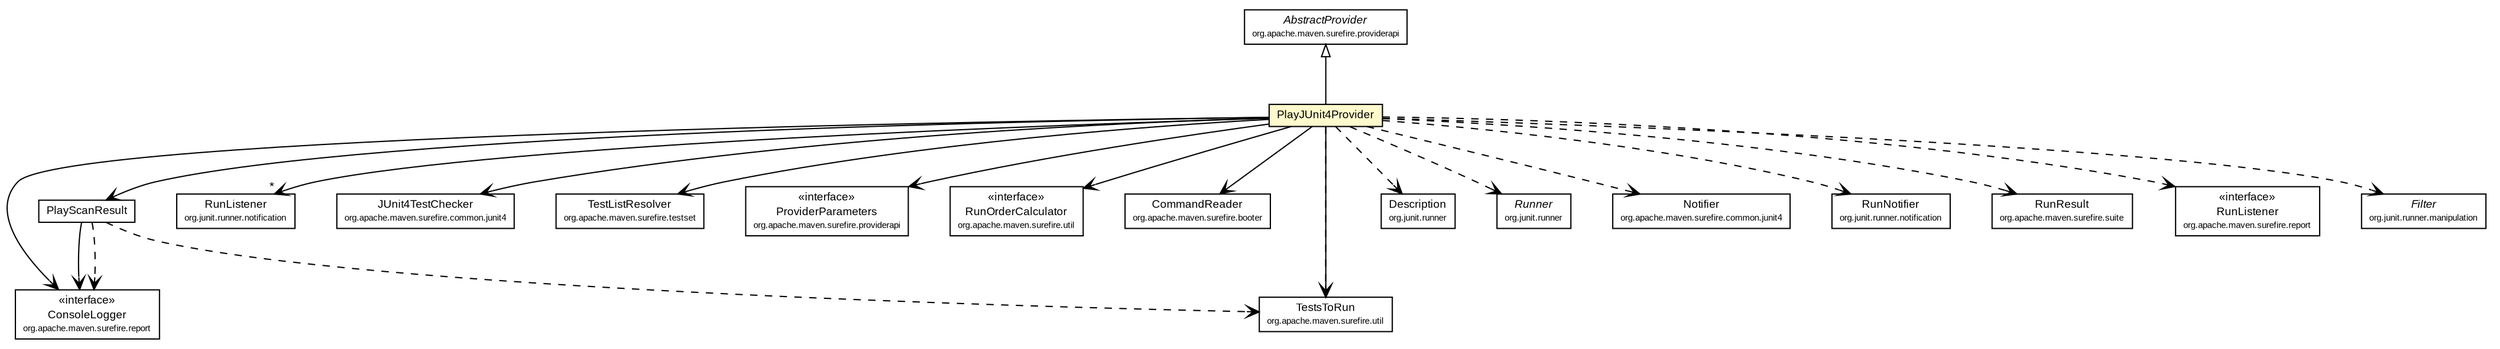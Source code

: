 #!/usr/local/bin/dot
#
# Class diagram 
# Generated by UMLGraph version R5_6-24-gf6e263 (http://www.umlgraph.org/)
#

digraph G {
	edge [fontname="arial",fontsize=10,labelfontname="arial",labelfontsize=10];
	node [fontname="arial",fontsize=10,shape=plaintext];
	nodesep=0.25;
	ranksep=0.5;
	// com.google.code.play.surefire.junit4.PlayScanResult
	c51 [label=<<table title="com.google.code.play.surefire.junit4.PlayScanResult" border="0" cellborder="1" cellspacing="0" cellpadding="2" port="p" href="./PlayScanResult.html">
		<tr><td><table border="0" cellspacing="0" cellpadding="1">
<tr><td align="center" balign="center"> PlayScanResult </td></tr>
		</table></td></tr>
		</table>>, URL="./PlayScanResult.html", fontname="arial", fontcolor="black", fontsize=9.0];
	// com.google.code.play.surefire.junit4.PlayJUnit4Provider
	c52 [label=<<table title="com.google.code.play.surefire.junit4.PlayJUnit4Provider" border="0" cellborder="1" cellspacing="0" cellpadding="2" port="p" bgcolor="lemonChiffon" href="./PlayJUnit4Provider.html">
		<tr><td><table border="0" cellspacing="0" cellpadding="1">
<tr><td align="center" balign="center"> PlayJUnit4Provider </td></tr>
		</table></td></tr>
		</table>>, URL="./PlayJUnit4Provider.html", fontname="arial", fontcolor="black", fontsize=9.0];
	//com.google.code.play.surefire.junit4.PlayJUnit4Provider extends org.apache.maven.surefire.providerapi.AbstractProvider
	c56:p -> c52:p [dir=back,arrowtail=empty];
	// com.google.code.play.surefire.junit4.PlayScanResult NAVASSOC org.apache.maven.surefire.report.ConsoleLogger
	c51:p -> c57:p [taillabel="", label="", headlabel="", fontname="arial", fontcolor="black", fontsize=10.0, color="black", arrowhead=open];
	// com.google.code.play.surefire.junit4.PlayJUnit4Provider NAVASSOC org.junit.runner.notification.RunListener
	c52:p -> c59:p [taillabel="", label="", headlabel="*", fontname="arial", fontcolor="black", fontsize=10.0, color="black", arrowhead=open];
	// com.google.code.play.surefire.junit4.PlayJUnit4Provider NAVASSOC org.apache.maven.surefire.common.junit4.JUnit4TestChecker
	c52:p -> c62:p [taillabel="", label="", headlabel="", fontname="arial", fontcolor="black", fontsize=10.0, color="black", arrowhead=open];
	// com.google.code.play.surefire.junit4.PlayJUnit4Provider NAVASSOC org.apache.maven.surefire.testset.TestListResolver
	c52:p -> c66:p [taillabel="", label="", headlabel="", fontname="arial", fontcolor="black", fontsize=10.0, color="black", arrowhead=open];
	// com.google.code.play.surefire.junit4.PlayJUnit4Provider NAVASSOC org.apache.maven.surefire.providerapi.ProviderParameters
	c52:p -> c74:p [taillabel="", label="", headlabel="", fontname="arial", fontcolor="black", fontsize=10.0, color="black", arrowhead=open];
	// com.google.code.play.surefire.junit4.PlayJUnit4Provider NAVASSOC org.apache.maven.surefire.util.RunOrderCalculator
	c52:p -> c75:p [taillabel="", label="", headlabel="", fontname="arial", fontcolor="black", fontsize=10.0, color="black", arrowhead=open];
	// com.google.code.play.surefire.junit4.PlayJUnit4Provider NAVASSOC com.google.code.play.surefire.junit4.PlayScanResult
	c52:p -> c51:p [taillabel="", label="", headlabel="", fontname="arial", fontcolor="black", fontsize=10.0, color="black", arrowhead=open];
	// com.google.code.play.surefire.junit4.PlayJUnit4Provider NAVASSOC org.apache.maven.surefire.booter.CommandReader
	c52:p -> c82:p [taillabel="", label="", headlabel="", fontname="arial", fontcolor="black", fontsize=10.0, color="black", arrowhead=open];
	// com.google.code.play.surefire.junit4.PlayJUnit4Provider NAVASSOC org.apache.maven.surefire.util.TestsToRun
	c52:p -> c83:p [taillabel="", label="", headlabel="", fontname="arial", fontcolor="black", fontsize=10.0, color="black", arrowhead=open];
	// com.google.code.play.surefire.junit4.PlayJUnit4Provider NAVASSOC org.apache.maven.surefire.report.ConsoleLogger
	c52:p -> c57:p [taillabel="", label="", headlabel="", fontname="arial", fontcolor="black", fontsize=10.0, color="black", arrowhead=open];
	// com.google.code.play.surefire.junit4.PlayScanResult DEPEND org.apache.maven.surefire.util.TestsToRun
	c51:p -> c83:p [taillabel="", label="", headlabel="", fontname="arial", fontcolor="black", fontsize=10.0, color="black", arrowhead=open, style=dashed];
	// com.google.code.play.surefire.junit4.PlayScanResult DEPEND org.apache.maven.surefire.report.ConsoleLogger
	c51:p -> c57:p [taillabel="", label="", headlabel="", fontname="arial", fontcolor="black", fontsize=10.0, color="black", arrowhead=open, style=dashed];
	// com.google.code.play.surefire.junit4.PlayJUnit4Provider DEPEND org.junit.runner.Description
	c52:p -> c87:p [taillabel="", label="", headlabel="", fontname="arial", fontcolor="black", fontsize=10.0, color="black", arrowhead=open, style=dashed];
	// com.google.code.play.surefire.junit4.PlayJUnit4Provider DEPEND org.junit.runner.Runner
	c52:p -> c89:p [taillabel="", label="", headlabel="", fontname="arial", fontcolor="black", fontsize=10.0, color="black", arrowhead=open, style=dashed];
	// com.google.code.play.surefire.junit4.PlayJUnit4Provider DEPEND org.apache.maven.surefire.common.junit4.Notifier
	c52:p -> c94:p [taillabel="", label="", headlabel="", fontname="arial", fontcolor="black", fontsize=10.0, color="black", arrowhead=open, style=dashed];
	// com.google.code.play.surefire.junit4.PlayJUnit4Provider DEPEND org.junit.runner.notification.RunNotifier
	c52:p -> c95:p [taillabel="", label="", headlabel="", fontname="arial", fontcolor="black", fontsize=10.0, color="black", arrowhead=open, style=dashed];
	// com.google.code.play.surefire.junit4.PlayJUnit4Provider DEPEND org.apache.maven.surefire.util.TestsToRun
	c52:p -> c83:p [taillabel="", label="", headlabel="", fontname="arial", fontcolor="black", fontsize=10.0, color="black", arrowhead=open, style=dashed];
	// com.google.code.play.surefire.junit4.PlayJUnit4Provider DEPEND org.apache.maven.surefire.suite.RunResult
	c52:p -> c99:p [taillabel="", label="", headlabel="", fontname="arial", fontcolor="black", fontsize=10.0, color="black", arrowhead=open, style=dashed];
	// com.google.code.play.surefire.junit4.PlayJUnit4Provider DEPEND org.apache.maven.surefire.report.RunListener
	c52:p -> c100:p [taillabel="", label="", headlabel="", fontname="arial", fontcolor="black", fontsize=10.0, color="black", arrowhead=open, style=dashed];
	// com.google.code.play.surefire.junit4.PlayJUnit4Provider DEPEND org.junit.runner.manipulation.Filter
	c52:p -> c101:p [taillabel="", label="", headlabel="", fontname="arial", fontcolor="black", fontsize=10.0, color="black", arrowhead=open, style=dashed];
	// org.apache.maven.surefire.providerapi.ProviderParameters
	c74 [label=<<table title="org.apache.maven.surefire.providerapi.ProviderParameters" border="0" cellborder="1" cellspacing="0" cellpadding="2" port="p" href="http://play1-maven-plugin.github.io/external-apidocs/org/apache/maven/surefire/surefire-api/2.19.1/org/apache/maven/surefire/providerapi/ProviderParameters.html">
		<tr><td><table border="0" cellspacing="0" cellpadding="1">
<tr><td align="center" balign="center"> &#171;interface&#187; </td></tr>
<tr><td align="center" balign="center"> ProviderParameters </td></tr>
<tr><td align="center" balign="center"><font point-size="7.0"> org.apache.maven.surefire.providerapi </font></td></tr>
		</table></td></tr>
		</table>>, URL="http://play1-maven-plugin.github.io/external-apidocs/org/apache/maven/surefire/surefire-api/2.19.1/org/apache/maven/surefire/providerapi/ProviderParameters.html", fontname="arial", fontcolor="black", fontsize=9.0];
	// org.apache.maven.surefire.common.junit4.JUnit4TestChecker
	c62 [label=<<table title="org.apache.maven.surefire.common.junit4.JUnit4TestChecker" border="0" cellborder="1" cellspacing="0" cellpadding="2" port="p">
		<tr><td><table border="0" cellspacing="0" cellpadding="1">
<tr><td align="center" balign="center"> JUnit4TestChecker </td></tr>
<tr><td align="center" balign="center"><font point-size="7.0"> org.apache.maven.surefire.common.junit4 </font></td></tr>
		</table></td></tr>
		</table>>, URL="null", fontname="arial", fontcolor="black", fontsize=9.0];
	// org.junit.runner.manipulation.Filter
	c101 [label=<<table title="org.junit.runner.manipulation.Filter" border="0" cellborder="1" cellspacing="0" cellpadding="2" port="p" href="http://junit.sourceforge.net/javadoc_40/org/junit/runner/manipulation/Filter.html">
		<tr><td><table border="0" cellspacing="0" cellpadding="1">
<tr><td align="center" balign="center"><font face="arial italic"> Filter </font></td></tr>
<tr><td align="center" balign="center"><font point-size="7.0"> org.junit.runner.manipulation </font></td></tr>
		</table></td></tr>
		</table>>, URL="http://junit.sourceforge.net/javadoc_40/org/junit/runner/manipulation/Filter.html", fontname="arial", fontcolor="black", fontsize=9.0];
	// org.junit.runner.notification.RunListener
	c59 [label=<<table title="org.junit.runner.notification.RunListener" border="0" cellborder="1" cellspacing="0" cellpadding="2" port="p" href="http://junit.sourceforge.net/javadoc_40/org/junit/runner/notification/RunListener.html">
		<tr><td><table border="0" cellspacing="0" cellpadding="1">
<tr><td align="center" balign="center"> RunListener </td></tr>
<tr><td align="center" balign="center"><font point-size="7.0"> org.junit.runner.notification </font></td></tr>
		</table></td></tr>
		</table>>, URL="http://junit.sourceforge.net/javadoc_40/org/junit/runner/notification/RunListener.html", fontname="arial", fontcolor="black", fontsize=9.0];
	// org.apache.maven.surefire.common.junit4.Notifier
	c94 [label=<<table title="org.apache.maven.surefire.common.junit4.Notifier" border="0" cellborder="1" cellspacing="0" cellpadding="2" port="p">
		<tr><td><table border="0" cellspacing="0" cellpadding="1">
<tr><td align="center" balign="center"> Notifier </td></tr>
<tr><td align="center" balign="center"><font point-size="7.0"> org.apache.maven.surefire.common.junit4 </font></td></tr>
		</table></td></tr>
		</table>>, URL="null", fontname="arial", fontcolor="black", fontsize=9.0];
	// org.junit.runner.Description
	c87 [label=<<table title="org.junit.runner.Description" border="0" cellborder="1" cellspacing="0" cellpadding="2" port="p" href="http://junit.sourceforge.net/javadoc_40/org/junit/runner/Description.html">
		<tr><td><table border="0" cellspacing="0" cellpadding="1">
<tr><td align="center" balign="center"> Description </td></tr>
<tr><td align="center" balign="center"><font point-size="7.0"> org.junit.runner </font></td></tr>
		</table></td></tr>
		</table>>, URL="http://junit.sourceforge.net/javadoc_40/org/junit/runner/Description.html", fontname="arial", fontcolor="black", fontsize=9.0];
	// org.apache.maven.surefire.util.RunOrderCalculator
	c75 [label=<<table title="org.apache.maven.surefire.util.RunOrderCalculator" border="0" cellborder="1" cellspacing="0" cellpadding="2" port="p" href="http://play1-maven-plugin.github.io/external-apidocs/org/apache/maven/surefire/surefire-api/2.19.1/org/apache/maven/surefire/util/RunOrderCalculator.html">
		<tr><td><table border="0" cellspacing="0" cellpadding="1">
<tr><td align="center" balign="center"> &#171;interface&#187; </td></tr>
<tr><td align="center" balign="center"> RunOrderCalculator </td></tr>
<tr><td align="center" balign="center"><font point-size="7.0"> org.apache.maven.surefire.util </font></td></tr>
		</table></td></tr>
		</table>>, URL="http://play1-maven-plugin.github.io/external-apidocs/org/apache/maven/surefire/surefire-api/2.19.1/org/apache/maven/surefire/util/RunOrderCalculator.html", fontname="arial", fontcolor="black", fontsize=9.0];
	// org.apache.maven.surefire.report.ConsoleLogger
	c57 [label=<<table title="org.apache.maven.surefire.report.ConsoleLogger" border="0" cellborder="1" cellspacing="0" cellpadding="2" port="p" href="http://play1-maven-plugin.github.io/external-apidocs/org/apache/maven/surefire/surefire-api/2.19.1/org/apache/maven/surefire/report/ConsoleLogger.html">
		<tr><td><table border="0" cellspacing="0" cellpadding="1">
<tr><td align="center" balign="center"> &#171;interface&#187; </td></tr>
<tr><td align="center" balign="center"> ConsoleLogger </td></tr>
<tr><td align="center" balign="center"><font point-size="7.0"> org.apache.maven.surefire.report </font></td></tr>
		</table></td></tr>
		</table>>, URL="http://play1-maven-plugin.github.io/external-apidocs/org/apache/maven/surefire/surefire-api/2.19.1/org/apache/maven/surefire/report/ConsoleLogger.html", fontname="arial", fontcolor="black", fontsize=9.0];
	// org.apache.maven.surefire.util.TestsToRun
	c83 [label=<<table title="org.apache.maven.surefire.util.TestsToRun" border="0" cellborder="1" cellspacing="0" cellpadding="2" port="p" href="http://play1-maven-plugin.github.io/external-apidocs/org/apache/maven/surefire/surefire-api/2.19.1/org/apache/maven/surefire/util/TestsToRun.html">
		<tr><td><table border="0" cellspacing="0" cellpadding="1">
<tr><td align="center" balign="center"> TestsToRun </td></tr>
<tr><td align="center" balign="center"><font point-size="7.0"> org.apache.maven.surefire.util </font></td></tr>
		</table></td></tr>
		</table>>, URL="http://play1-maven-plugin.github.io/external-apidocs/org/apache/maven/surefire/surefire-api/2.19.1/org/apache/maven/surefire/util/TestsToRun.html", fontname="arial", fontcolor="black", fontsize=9.0];
	// org.junit.runner.Runner
	c89 [label=<<table title="org.junit.runner.Runner" border="0" cellborder="1" cellspacing="0" cellpadding="2" port="p" href="http://junit.sourceforge.net/javadoc_40/org/junit/runner/Runner.html">
		<tr><td><table border="0" cellspacing="0" cellpadding="1">
<tr><td align="center" balign="center"><font face="arial italic"> Runner </font></td></tr>
<tr><td align="center" balign="center"><font point-size="7.0"> org.junit.runner </font></td></tr>
		</table></td></tr>
		</table>>, URL="http://junit.sourceforge.net/javadoc_40/org/junit/runner/Runner.html", fontname="arial", fontcolor="black", fontsize=9.0];
	// org.apache.maven.surefire.suite.RunResult
	c99 [label=<<table title="org.apache.maven.surefire.suite.RunResult" border="0" cellborder="1" cellspacing="0" cellpadding="2" port="p" href="http://play1-maven-plugin.github.io/external-apidocs/org/apache/maven/surefire/surefire-api/2.19.1/org/apache/maven/surefire/suite/RunResult.html">
		<tr><td><table border="0" cellspacing="0" cellpadding="1">
<tr><td align="center" balign="center"> RunResult </td></tr>
<tr><td align="center" balign="center"><font point-size="7.0"> org.apache.maven.surefire.suite </font></td></tr>
		</table></td></tr>
		</table>>, URL="http://play1-maven-plugin.github.io/external-apidocs/org/apache/maven/surefire/surefire-api/2.19.1/org/apache/maven/surefire/suite/RunResult.html", fontname="arial", fontcolor="black", fontsize=9.0];
	// org.apache.maven.surefire.booter.CommandReader
	c82 [label=<<table title="org.apache.maven.surefire.booter.CommandReader" border="0" cellborder="1" cellspacing="0" cellpadding="2" port="p" href="http://play1-maven-plugin.github.io/external-apidocs/org/apache/maven/surefire/surefire-api/2.19.1/org/apache/maven/surefire/booter/CommandReader.html">
		<tr><td><table border="0" cellspacing="0" cellpadding="1">
<tr><td align="center" balign="center"> CommandReader </td></tr>
<tr><td align="center" balign="center"><font point-size="7.0"> org.apache.maven.surefire.booter </font></td></tr>
		</table></td></tr>
		</table>>, URL="http://play1-maven-plugin.github.io/external-apidocs/org/apache/maven/surefire/surefire-api/2.19.1/org/apache/maven/surefire/booter/CommandReader.html", fontname="arial", fontcolor="black", fontsize=9.0];
	// org.apache.maven.surefire.report.RunListener
	c100 [label=<<table title="org.apache.maven.surefire.report.RunListener" border="0" cellborder="1" cellspacing="0" cellpadding="2" port="p" href="http://play1-maven-plugin.github.io/external-apidocs/org/apache/maven/surefire/surefire-api/2.19.1/org/apache/maven/surefire/report/RunListener.html">
		<tr><td><table border="0" cellspacing="0" cellpadding="1">
<tr><td align="center" balign="center"> &#171;interface&#187; </td></tr>
<tr><td align="center" balign="center"> RunListener </td></tr>
<tr><td align="center" balign="center"><font point-size="7.0"> org.apache.maven.surefire.report </font></td></tr>
		</table></td></tr>
		</table>>, URL="http://play1-maven-plugin.github.io/external-apidocs/org/apache/maven/surefire/surefire-api/2.19.1/org/apache/maven/surefire/report/RunListener.html", fontname="arial", fontcolor="black", fontsize=9.0];
	// org.junit.runner.notification.RunNotifier
	c95 [label=<<table title="org.junit.runner.notification.RunNotifier" border="0" cellborder="1" cellspacing="0" cellpadding="2" port="p" href="http://junit.sourceforge.net/javadoc_40/org/junit/runner/notification/RunNotifier.html">
		<tr><td><table border="0" cellspacing="0" cellpadding="1">
<tr><td align="center" balign="center"> RunNotifier </td></tr>
<tr><td align="center" balign="center"><font point-size="7.0"> org.junit.runner.notification </font></td></tr>
		</table></td></tr>
		</table>>, URL="http://junit.sourceforge.net/javadoc_40/org/junit/runner/notification/RunNotifier.html", fontname="arial", fontcolor="black", fontsize=9.0];
	// org.apache.maven.surefire.testset.TestListResolver
	c66 [label=<<table title="org.apache.maven.surefire.testset.TestListResolver" border="0" cellborder="1" cellspacing="0" cellpadding="2" port="p" href="http://play1-maven-plugin.github.io/external-apidocs/org/apache/maven/surefire/surefire-api/2.19.1/org/apache/maven/surefire/testset/TestListResolver.html">
		<tr><td><table border="0" cellspacing="0" cellpadding="1">
<tr><td align="center" balign="center"> TestListResolver </td></tr>
<tr><td align="center" balign="center"><font point-size="7.0"> org.apache.maven.surefire.testset </font></td></tr>
		</table></td></tr>
		</table>>, URL="http://play1-maven-plugin.github.io/external-apidocs/org/apache/maven/surefire/surefire-api/2.19.1/org/apache/maven/surefire/testset/TestListResolver.html", fontname="arial", fontcolor="black", fontsize=9.0];
	// org.apache.maven.surefire.providerapi.AbstractProvider
	c56 [label=<<table title="org.apache.maven.surefire.providerapi.AbstractProvider" border="0" cellborder="1" cellspacing="0" cellpadding="2" port="p" href="http://play1-maven-plugin.github.io/external-apidocs/org/apache/maven/surefire/surefire-api/2.19.1/org/apache/maven/surefire/providerapi/AbstractProvider.html">
		<tr><td><table border="0" cellspacing="0" cellpadding="1">
<tr><td align="center" balign="center"><font face="arial italic"> AbstractProvider </font></td></tr>
<tr><td align="center" balign="center"><font point-size="7.0"> org.apache.maven.surefire.providerapi </font></td></tr>
		</table></td></tr>
		</table>>, URL="http://play1-maven-plugin.github.io/external-apidocs/org/apache/maven/surefire/surefire-api/2.19.1/org/apache/maven/surefire/providerapi/AbstractProvider.html", fontname="arial", fontcolor="black", fontsize=9.0];
}

